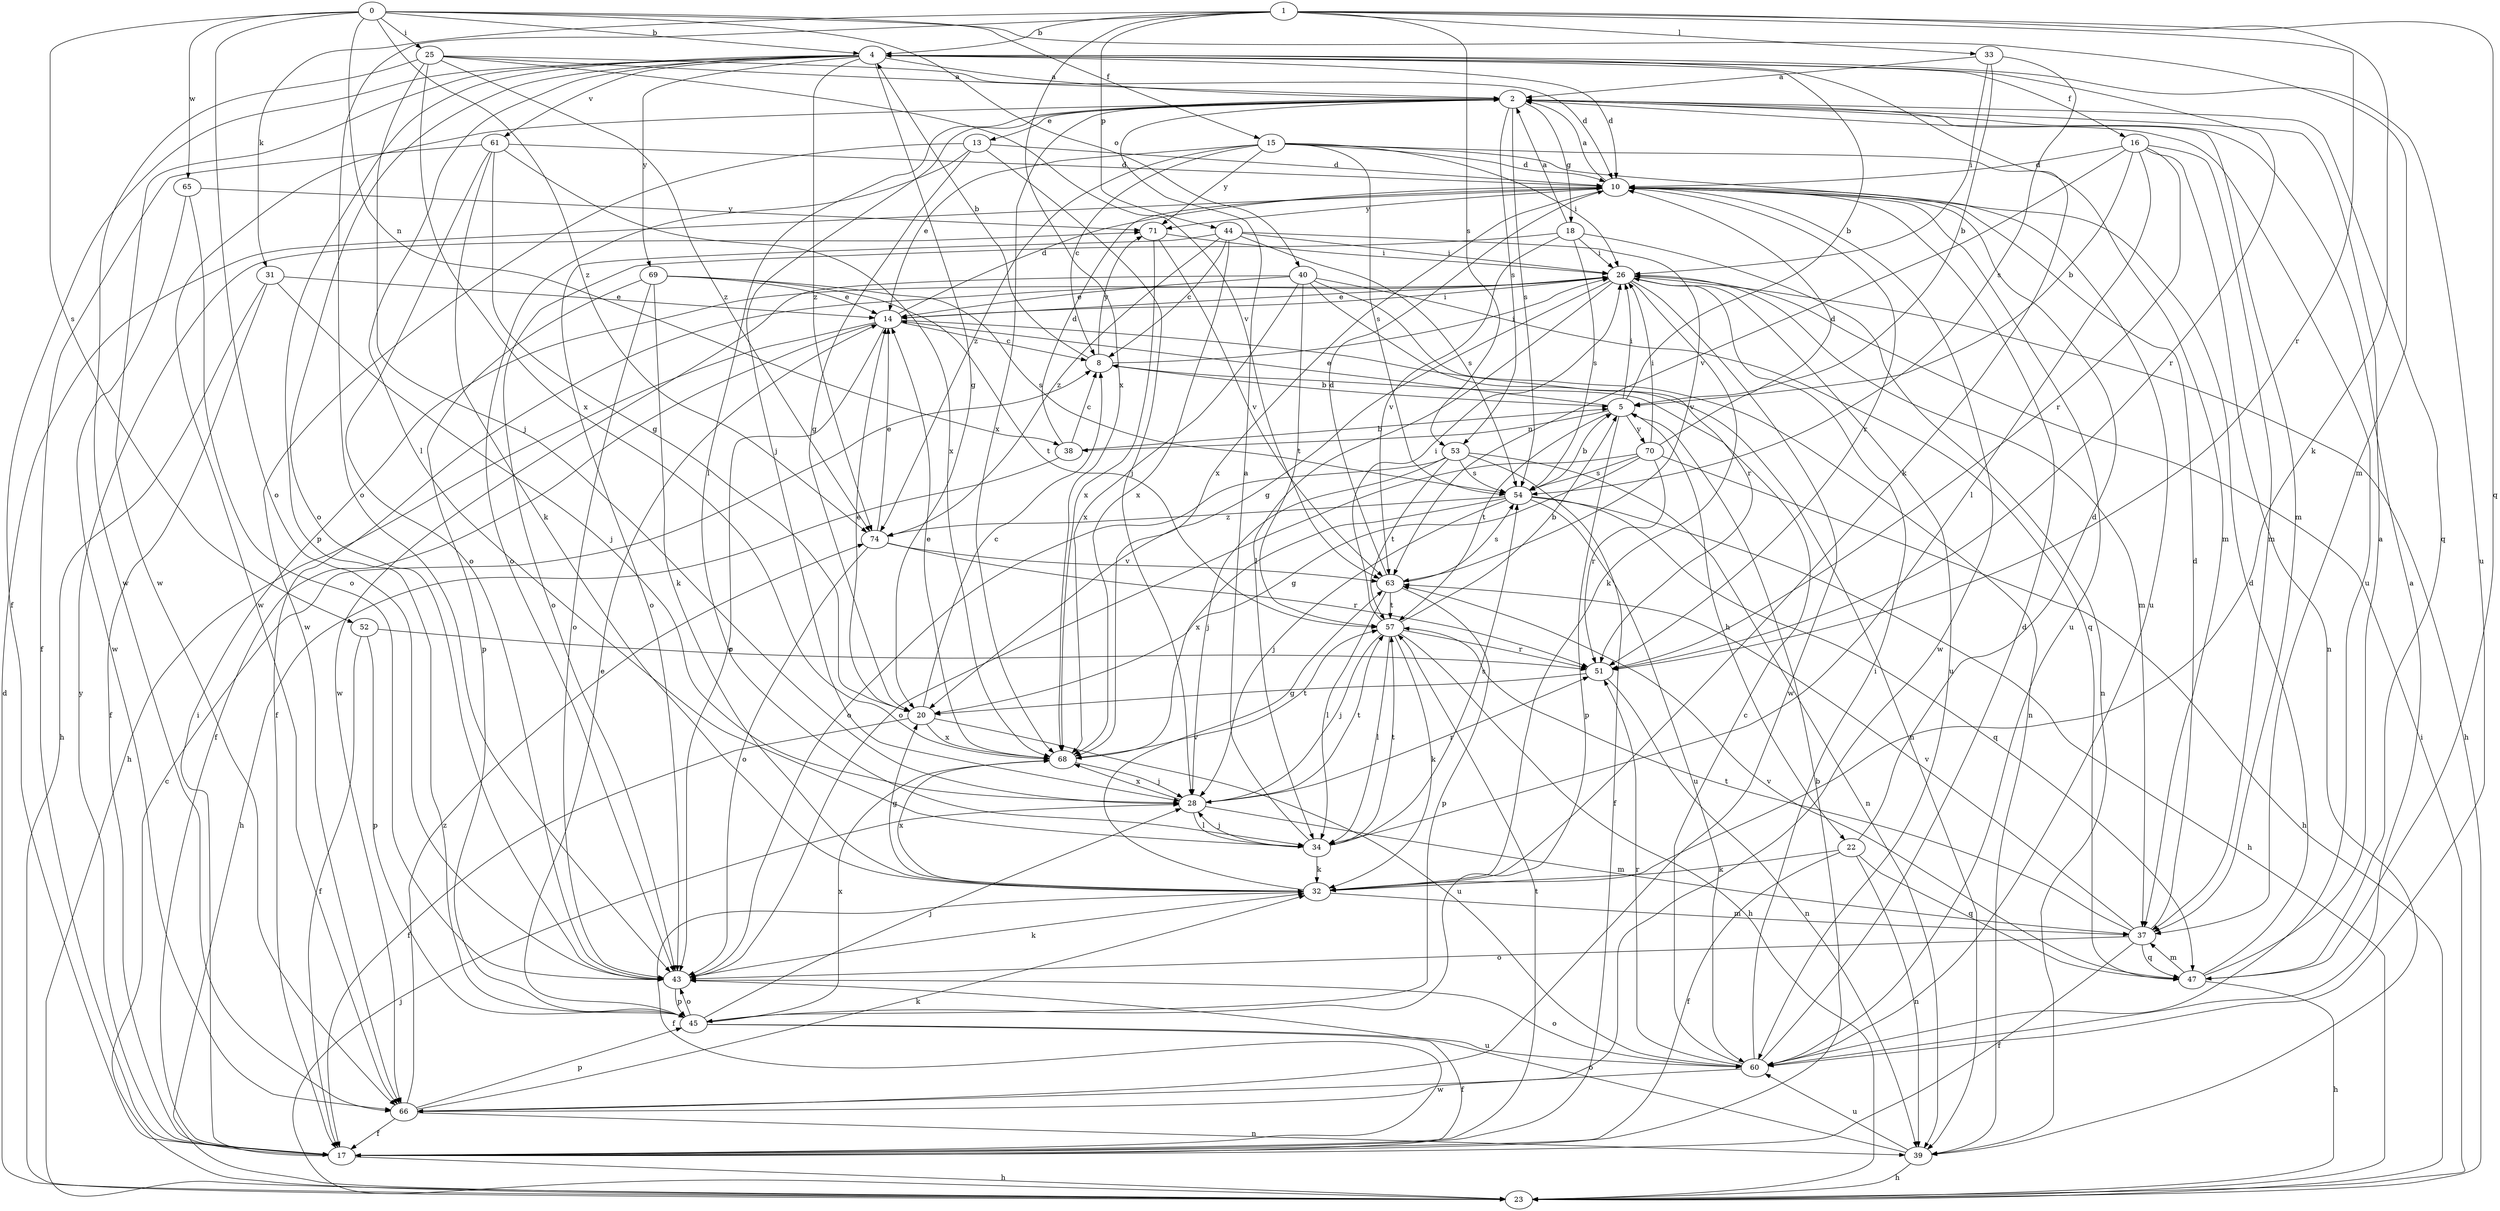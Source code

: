 strict digraph  {
0;
1;
2;
4;
5;
8;
10;
13;
14;
15;
16;
17;
18;
20;
22;
23;
25;
26;
28;
31;
32;
33;
34;
37;
38;
39;
40;
43;
44;
45;
47;
51;
52;
53;
54;
57;
60;
61;
63;
65;
66;
68;
69;
70;
71;
74;
0 -> 4  [label=b];
0 -> 15  [label=f];
0 -> 25  [label=i];
0 -> 37  [label=m];
0 -> 38  [label=n];
0 -> 40  [label=o];
0 -> 43  [label=o];
0 -> 52  [label=s];
0 -> 65  [label=w];
0 -> 74  [label=z];
1 -> 4  [label=b];
1 -> 31  [label=k];
1 -> 32  [label=k];
1 -> 33  [label=l];
1 -> 43  [label=o];
1 -> 44  [label=p];
1 -> 47  [label=q];
1 -> 51  [label=r];
1 -> 53  [label=s];
1 -> 68  [label=x];
2 -> 13  [label=e];
2 -> 18  [label=g];
2 -> 28  [label=j];
2 -> 34  [label=l];
2 -> 37  [label=m];
2 -> 47  [label=q];
2 -> 53  [label=s];
2 -> 54  [label=s];
2 -> 60  [label=u];
2 -> 66  [label=w];
2 -> 68  [label=x];
4 -> 2  [label=a];
4 -> 10  [label=d];
4 -> 16  [label=f];
4 -> 17  [label=f];
4 -> 20  [label=g];
4 -> 32  [label=k];
4 -> 34  [label=l];
4 -> 43  [label=o];
4 -> 45  [label=p];
4 -> 51  [label=r];
4 -> 60  [label=u];
4 -> 61  [label=v];
4 -> 66  [label=w];
4 -> 69  [label=y];
4 -> 74  [label=z];
5 -> 4  [label=b];
5 -> 14  [label=e];
5 -> 22  [label=h];
5 -> 26  [label=i];
5 -> 38  [label=n];
5 -> 45  [label=p];
5 -> 57  [label=t];
5 -> 70  [label=y];
8 -> 4  [label=b];
8 -> 5  [label=b];
8 -> 26  [label=i];
8 -> 71  [label=y];
10 -> 2  [label=a];
10 -> 51  [label=r];
10 -> 60  [label=u];
10 -> 66  [label=w];
10 -> 68  [label=x];
10 -> 71  [label=y];
13 -> 10  [label=d];
13 -> 20  [label=g];
13 -> 28  [label=j];
13 -> 43  [label=o];
13 -> 66  [label=w];
14 -> 8  [label=c];
14 -> 10  [label=d];
14 -> 17  [label=f];
14 -> 23  [label=h];
14 -> 26  [label=i];
14 -> 39  [label=n];
14 -> 43  [label=o];
15 -> 8  [label=c];
15 -> 10  [label=d];
15 -> 14  [label=e];
15 -> 26  [label=i];
15 -> 37  [label=m];
15 -> 54  [label=s];
15 -> 60  [label=u];
15 -> 71  [label=y];
15 -> 74  [label=z];
16 -> 5  [label=b];
16 -> 10  [label=d];
16 -> 34  [label=l];
16 -> 37  [label=m];
16 -> 39  [label=n];
16 -> 51  [label=r];
16 -> 63  [label=v];
17 -> 5  [label=b];
17 -> 23  [label=h];
17 -> 26  [label=i];
17 -> 57  [label=t];
17 -> 71  [label=y];
18 -> 2  [label=a];
18 -> 26  [label=i];
18 -> 39  [label=n];
18 -> 43  [label=o];
18 -> 54  [label=s];
18 -> 63  [label=v];
20 -> 8  [label=c];
20 -> 14  [label=e];
20 -> 17  [label=f];
20 -> 60  [label=u];
20 -> 68  [label=x];
22 -> 10  [label=d];
22 -> 17  [label=f];
22 -> 32  [label=k];
22 -> 39  [label=n];
22 -> 47  [label=q];
23 -> 8  [label=c];
23 -> 10  [label=d];
23 -> 26  [label=i];
23 -> 28  [label=j];
25 -> 2  [label=a];
25 -> 10  [label=d];
25 -> 28  [label=j];
25 -> 63  [label=v];
25 -> 66  [label=w];
25 -> 68  [label=x];
25 -> 74  [label=z];
26 -> 14  [label=e];
26 -> 17  [label=f];
26 -> 20  [label=g];
26 -> 23  [label=h];
26 -> 32  [label=k];
26 -> 34  [label=l];
26 -> 37  [label=m];
26 -> 60  [label=u];
26 -> 66  [label=w];
28 -> 34  [label=l];
28 -> 37  [label=m];
28 -> 51  [label=r];
28 -> 57  [label=t];
28 -> 68  [label=x];
31 -> 14  [label=e];
31 -> 17  [label=f];
31 -> 23  [label=h];
31 -> 28  [label=j];
32 -> 17  [label=f];
32 -> 20  [label=g];
32 -> 37  [label=m];
32 -> 63  [label=v];
32 -> 68  [label=x];
33 -> 2  [label=a];
33 -> 5  [label=b];
33 -> 26  [label=i];
33 -> 54  [label=s];
34 -> 2  [label=a];
34 -> 28  [label=j];
34 -> 32  [label=k];
34 -> 54  [label=s];
34 -> 57  [label=t];
37 -> 10  [label=d];
37 -> 17  [label=f];
37 -> 43  [label=o];
37 -> 47  [label=q];
37 -> 57  [label=t];
37 -> 63  [label=v];
38 -> 5  [label=b];
38 -> 8  [label=c];
38 -> 10  [label=d];
38 -> 23  [label=h];
39 -> 23  [label=h];
39 -> 43  [label=o];
39 -> 60  [label=u];
40 -> 14  [label=e];
40 -> 39  [label=n];
40 -> 47  [label=q];
40 -> 51  [label=r];
40 -> 57  [label=t];
40 -> 66  [label=w];
40 -> 68  [label=x];
43 -> 32  [label=k];
43 -> 45  [label=p];
44 -> 8  [label=c];
44 -> 26  [label=i];
44 -> 43  [label=o];
44 -> 54  [label=s];
44 -> 63  [label=v];
44 -> 68  [label=x];
44 -> 74  [label=z];
45 -> 14  [label=e];
45 -> 17  [label=f];
45 -> 28  [label=j];
45 -> 43  [label=o];
45 -> 60  [label=u];
45 -> 68  [label=x];
47 -> 2  [label=a];
47 -> 10  [label=d];
47 -> 23  [label=h];
47 -> 37  [label=m];
47 -> 63  [label=v];
51 -> 20  [label=g];
51 -> 39  [label=n];
52 -> 17  [label=f];
52 -> 45  [label=p];
52 -> 51  [label=r];
53 -> 17  [label=f];
53 -> 28  [label=j];
53 -> 39  [label=n];
53 -> 43  [label=o];
53 -> 54  [label=s];
53 -> 57  [label=t];
54 -> 5  [label=b];
54 -> 23  [label=h];
54 -> 28  [label=j];
54 -> 47  [label=q];
54 -> 60  [label=u];
54 -> 68  [label=x];
54 -> 74  [label=z];
57 -> 5  [label=b];
57 -> 23  [label=h];
57 -> 26  [label=i];
57 -> 28  [label=j];
57 -> 32  [label=k];
57 -> 34  [label=l];
57 -> 51  [label=r];
60 -> 2  [label=a];
60 -> 8  [label=c];
60 -> 10  [label=d];
60 -> 26  [label=i];
60 -> 43  [label=o];
60 -> 51  [label=r];
60 -> 66  [label=w];
61 -> 10  [label=d];
61 -> 17  [label=f];
61 -> 20  [label=g];
61 -> 32  [label=k];
61 -> 43  [label=o];
61 -> 68  [label=x];
63 -> 10  [label=d];
63 -> 34  [label=l];
63 -> 45  [label=p];
63 -> 54  [label=s];
63 -> 57  [label=t];
65 -> 43  [label=o];
65 -> 66  [label=w];
65 -> 71  [label=y];
66 -> 17  [label=f];
66 -> 32  [label=k];
66 -> 39  [label=n];
66 -> 45  [label=p];
66 -> 74  [label=z];
68 -> 14  [label=e];
68 -> 28  [label=j];
68 -> 57  [label=t];
69 -> 14  [label=e];
69 -> 32  [label=k];
69 -> 43  [label=o];
69 -> 45  [label=p];
69 -> 54  [label=s];
69 -> 57  [label=t];
70 -> 10  [label=d];
70 -> 20  [label=g];
70 -> 23  [label=h];
70 -> 26  [label=i];
70 -> 43  [label=o];
70 -> 51  [label=r];
70 -> 54  [label=s];
71 -> 26  [label=i];
71 -> 63  [label=v];
71 -> 68  [label=x];
74 -> 14  [label=e];
74 -> 43  [label=o];
74 -> 51  [label=r];
74 -> 63  [label=v];
}
